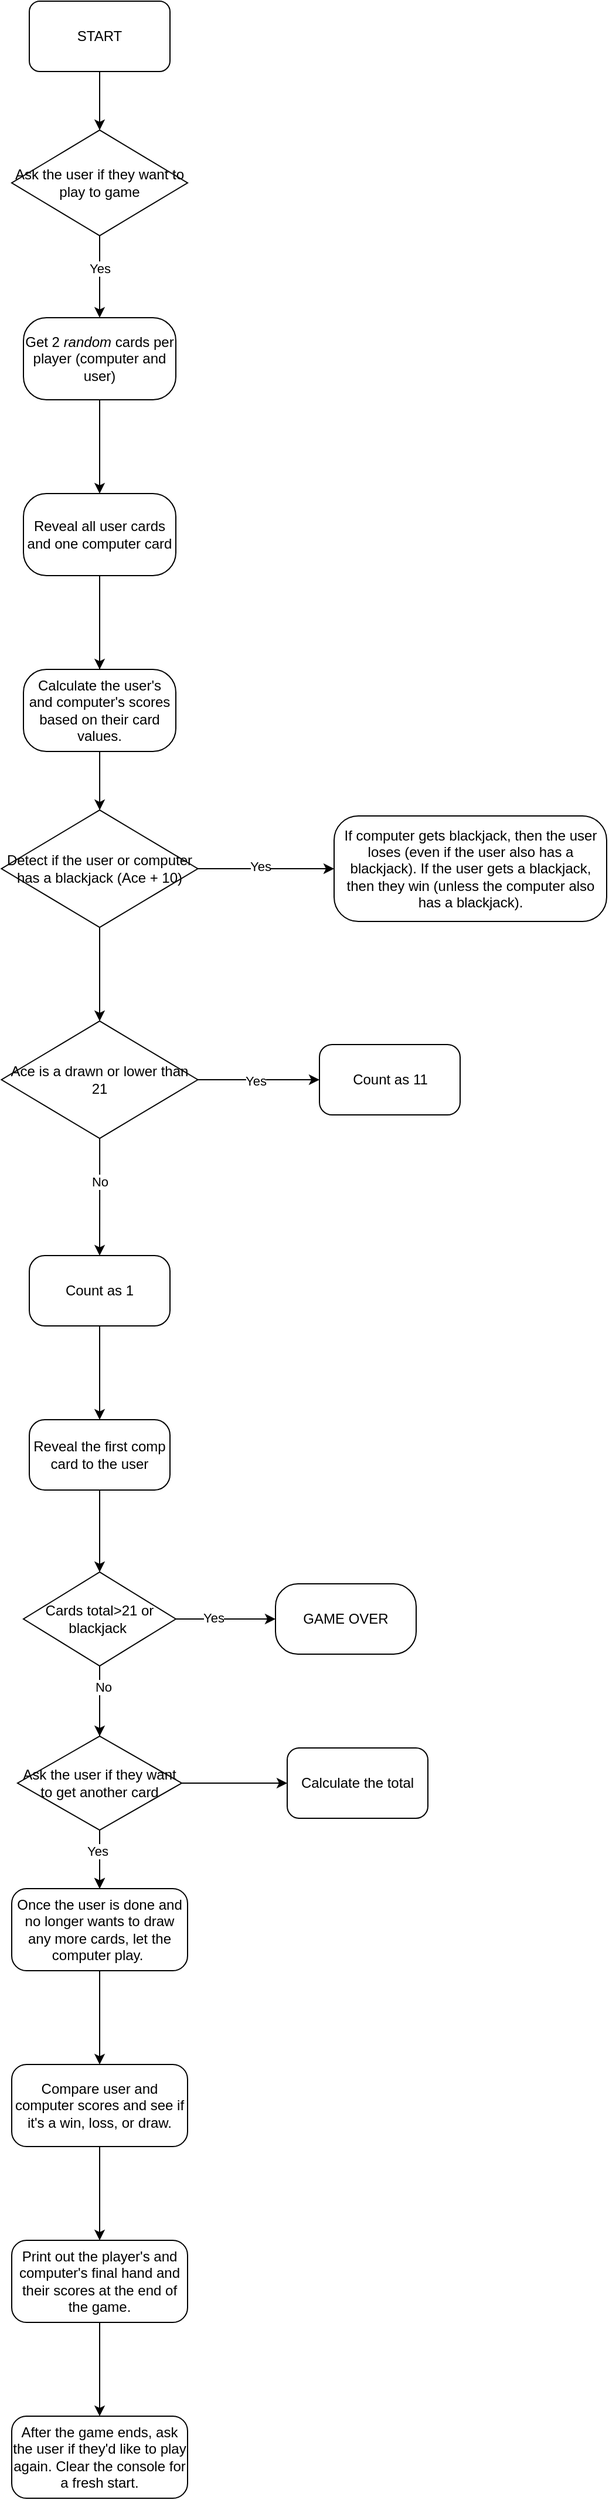 <mxfile version="27.1.1">
  <diagram name="Page-1" id="nZZlZ4wX85lgE4mtfiP-">
    <mxGraphModel dx="946" dy="680" grid="1" gridSize="10" guides="1" tooltips="1" connect="1" arrows="1" fold="1" page="1" pageScale="1" pageWidth="827" pageHeight="1169" math="0" shadow="0">
      <root>
        <mxCell id="0" />
        <mxCell id="1" parent="0" />
        <mxCell id="3UIAw0wJv7h4F_L2P-lR-3" value="" style="edgeStyle=orthogonalEdgeStyle;rounded=0;orthogonalLoop=1;jettySize=auto;html=1;" edge="1" parent="1" source="3UIAw0wJv7h4F_L2P-lR-1" target="3UIAw0wJv7h4F_L2P-lR-2">
          <mxGeometry relative="1" as="geometry" />
        </mxCell>
        <mxCell id="3UIAw0wJv7h4F_L2P-lR-1" value="START" style="rounded=1;whiteSpace=wrap;html=1;" vertex="1" parent="1">
          <mxGeometry x="210" y="60" width="120" height="60" as="geometry" />
        </mxCell>
        <mxCell id="3UIAw0wJv7h4F_L2P-lR-6" value="" style="edgeStyle=orthogonalEdgeStyle;rounded=0;orthogonalLoop=1;jettySize=auto;html=1;" edge="1" parent="1" source="3UIAw0wJv7h4F_L2P-lR-2" target="3UIAw0wJv7h4F_L2P-lR-5">
          <mxGeometry relative="1" as="geometry" />
        </mxCell>
        <mxCell id="3UIAw0wJv7h4F_L2P-lR-7" value="Yes" style="edgeLabel;html=1;align=center;verticalAlign=middle;resizable=0;points=[];" vertex="1" connectable="0" parent="3UIAw0wJv7h4F_L2P-lR-6">
          <mxGeometry x="-0.2" relative="1" as="geometry">
            <mxPoint as="offset" />
          </mxGeometry>
        </mxCell>
        <mxCell id="3UIAw0wJv7h4F_L2P-lR-2" value="Ask the user if they want to play to game" style="rounded=1;whiteSpace=wrap;html=1;arcSize=0;shape=rhombus;perimeter=rhombusPerimeter;" vertex="1" parent="1">
          <mxGeometry x="195" y="170" width="150" height="90" as="geometry" />
        </mxCell>
        <mxCell id="3UIAw0wJv7h4F_L2P-lR-9" value="" style="edgeStyle=orthogonalEdgeStyle;rounded=0;orthogonalLoop=1;jettySize=auto;html=1;" edge="1" parent="1" source="3UIAw0wJv7h4F_L2P-lR-5" target="3UIAw0wJv7h4F_L2P-lR-8">
          <mxGeometry relative="1" as="geometry" />
        </mxCell>
        <mxCell id="3UIAw0wJv7h4F_L2P-lR-5" value="Get 2 &lt;i&gt;random&lt;/i&gt; cards per player (computer and user)" style="whiteSpace=wrap;html=1;rounded=1;arcSize=28;" vertex="1" parent="1">
          <mxGeometry x="205" y="330" width="130" height="70" as="geometry" />
        </mxCell>
        <mxCell id="3UIAw0wJv7h4F_L2P-lR-11" value="" style="edgeStyle=orthogonalEdgeStyle;rounded=0;orthogonalLoop=1;jettySize=auto;html=1;" edge="1" parent="1" source="3UIAw0wJv7h4F_L2P-lR-8" target="3UIAw0wJv7h4F_L2P-lR-10">
          <mxGeometry relative="1" as="geometry" />
        </mxCell>
        <mxCell id="3UIAw0wJv7h4F_L2P-lR-16" value="" style="edgeStyle=orthogonalEdgeStyle;rounded=0;orthogonalLoop=1;jettySize=auto;html=1;" edge="1" parent="1" source="3UIAw0wJv7h4F_L2P-lR-8" target="3UIAw0wJv7h4F_L2P-lR-15">
          <mxGeometry relative="1" as="geometry" />
        </mxCell>
        <mxCell id="3UIAw0wJv7h4F_L2P-lR-8" value="Reveal all user cards and one computer card" style="whiteSpace=wrap;html=1;rounded=1;arcSize=28;" vertex="1" parent="1">
          <mxGeometry x="205" y="480" width="130" height="70" as="geometry" />
        </mxCell>
        <mxCell id="3UIAw0wJv7h4F_L2P-lR-13" value="" style="edgeStyle=orthogonalEdgeStyle;rounded=0;orthogonalLoop=1;jettySize=auto;html=1;" edge="1" parent="1" source="3UIAw0wJv7h4F_L2P-lR-10" target="3UIAw0wJv7h4F_L2P-lR-12">
          <mxGeometry relative="1" as="geometry" />
        </mxCell>
        <mxCell id="3UIAw0wJv7h4F_L2P-lR-14" value="Yes" style="edgeLabel;html=1;align=center;verticalAlign=middle;resizable=0;points=[];" vertex="1" connectable="0" parent="3UIAw0wJv7h4F_L2P-lR-13">
          <mxGeometry x="-0.089" y="2" relative="1" as="geometry">
            <mxPoint as="offset" />
          </mxGeometry>
        </mxCell>
        <mxCell id="3UIAw0wJv7h4F_L2P-lR-18" value="" style="edgeStyle=orthogonalEdgeStyle;rounded=0;orthogonalLoop=1;jettySize=auto;html=1;" edge="1" parent="1" source="3UIAw0wJv7h4F_L2P-lR-10" target="3UIAw0wJv7h4F_L2P-lR-17">
          <mxGeometry relative="1" as="geometry" />
        </mxCell>
        <mxCell id="3UIAw0wJv7h4F_L2P-lR-10" value="Detect if the user or computer has a blackjack (Ace + 10)" style="whiteSpace=wrap;html=1;rounded=1;arcSize=0;shape=rhombus;perimeter=rhombusPerimeter;" vertex="1" parent="1">
          <mxGeometry x="186.25" y="750" width="167.5" height="100" as="geometry" />
        </mxCell>
        <mxCell id="3UIAw0wJv7h4F_L2P-lR-12" value="If computer gets blackjack, then the user loses (even if the user also has a blackjack). If the user gets a blackjack, then they win (unless the computer also has a blackjack)." style="whiteSpace=wrap;html=1;rounded=1;arcSize=23;" vertex="1" parent="1">
          <mxGeometry x="470" y="755" width="232.5" height="90" as="geometry" />
        </mxCell>
        <mxCell id="3UIAw0wJv7h4F_L2P-lR-15" value="Calculate the user&#39;s and computer&#39;s scores based on their card values." style="whiteSpace=wrap;html=1;rounded=1;arcSize=28;" vertex="1" parent="1">
          <mxGeometry x="205" y="630" width="130" height="70" as="geometry" />
        </mxCell>
        <mxCell id="3UIAw0wJv7h4F_L2P-lR-20" value="" style="edgeStyle=orthogonalEdgeStyle;rounded=0;orthogonalLoop=1;jettySize=auto;html=1;" edge="1" parent="1" source="3UIAw0wJv7h4F_L2P-lR-17" target="3UIAw0wJv7h4F_L2P-lR-19">
          <mxGeometry relative="1" as="geometry" />
        </mxCell>
        <mxCell id="3UIAw0wJv7h4F_L2P-lR-21" value="Yes" style="edgeLabel;html=1;align=center;verticalAlign=middle;resizable=0;points=[];" vertex="1" connectable="0" parent="3UIAw0wJv7h4F_L2P-lR-20">
          <mxGeometry x="-0.051" y="-1" relative="1" as="geometry">
            <mxPoint as="offset" />
          </mxGeometry>
        </mxCell>
        <mxCell id="3UIAw0wJv7h4F_L2P-lR-23" value="" style="edgeStyle=orthogonalEdgeStyle;rounded=0;orthogonalLoop=1;jettySize=auto;html=1;" edge="1" parent="1" source="3UIAw0wJv7h4F_L2P-lR-17" target="3UIAw0wJv7h4F_L2P-lR-22">
          <mxGeometry relative="1" as="geometry" />
        </mxCell>
        <mxCell id="3UIAw0wJv7h4F_L2P-lR-24" value="No" style="edgeLabel;html=1;align=center;verticalAlign=middle;resizable=0;points=[];" vertex="1" connectable="0" parent="3UIAw0wJv7h4F_L2P-lR-23">
          <mxGeometry x="-0.26" relative="1" as="geometry">
            <mxPoint as="offset" />
          </mxGeometry>
        </mxCell>
        <mxCell id="3UIAw0wJv7h4F_L2P-lR-17" value="Ace is a drawn or lower than 21" style="whiteSpace=wrap;html=1;rounded=1;arcSize=0;shape=rhombus;perimeter=rhombusPerimeter;" vertex="1" parent="1">
          <mxGeometry x="186.25" y="930" width="167.5" height="100" as="geometry" />
        </mxCell>
        <mxCell id="3UIAw0wJv7h4F_L2P-lR-19" value="Count as 11" style="whiteSpace=wrap;html=1;rounded=1;arcSize=18;" vertex="1" parent="1">
          <mxGeometry x="457.5" y="950" width="120" height="60" as="geometry" />
        </mxCell>
        <mxCell id="3UIAw0wJv7h4F_L2P-lR-26" value="" style="edgeStyle=orthogonalEdgeStyle;rounded=0;orthogonalLoop=1;jettySize=auto;html=1;" edge="1" parent="1" source="3UIAw0wJv7h4F_L2P-lR-22" target="3UIAw0wJv7h4F_L2P-lR-25">
          <mxGeometry relative="1" as="geometry" />
        </mxCell>
        <mxCell id="3UIAw0wJv7h4F_L2P-lR-22" value="Count as 1" style="whiteSpace=wrap;html=1;rounded=1;arcSize=22;" vertex="1" parent="1">
          <mxGeometry x="210" y="1130" width="120" height="60" as="geometry" />
        </mxCell>
        <mxCell id="3UIAw0wJv7h4F_L2P-lR-28" value="" style="edgeStyle=orthogonalEdgeStyle;rounded=0;orthogonalLoop=1;jettySize=auto;html=1;" edge="1" parent="1" source="3UIAw0wJv7h4F_L2P-lR-25" target="3UIAw0wJv7h4F_L2P-lR-27">
          <mxGeometry relative="1" as="geometry" />
        </mxCell>
        <mxCell id="3UIAw0wJv7h4F_L2P-lR-25" value="Reveal the first comp card to the user" style="whiteSpace=wrap;html=1;rounded=1;arcSize=22;" vertex="1" parent="1">
          <mxGeometry x="210" y="1270" width="120" height="60" as="geometry" />
        </mxCell>
        <mxCell id="3UIAw0wJv7h4F_L2P-lR-30" value="" style="edgeStyle=orthogonalEdgeStyle;rounded=0;orthogonalLoop=1;jettySize=auto;html=1;" edge="1" parent="1" source="3UIAw0wJv7h4F_L2P-lR-27" target="3UIAw0wJv7h4F_L2P-lR-29">
          <mxGeometry relative="1" as="geometry" />
        </mxCell>
        <mxCell id="3UIAw0wJv7h4F_L2P-lR-33" value="Yes" style="edgeLabel;html=1;align=center;verticalAlign=middle;resizable=0;points=[];" vertex="1" connectable="0" parent="3UIAw0wJv7h4F_L2P-lR-30">
          <mxGeometry x="-0.247" y="1" relative="1" as="geometry">
            <mxPoint as="offset" />
          </mxGeometry>
        </mxCell>
        <mxCell id="3UIAw0wJv7h4F_L2P-lR-32" value="" style="edgeStyle=orthogonalEdgeStyle;rounded=0;orthogonalLoop=1;jettySize=auto;html=1;" edge="1" parent="1" source="3UIAw0wJv7h4F_L2P-lR-27" target="3UIAw0wJv7h4F_L2P-lR-31">
          <mxGeometry relative="1" as="geometry" />
        </mxCell>
        <mxCell id="3UIAw0wJv7h4F_L2P-lR-34" value="No" style="edgeLabel;html=1;align=center;verticalAlign=middle;resizable=0;points=[];" vertex="1" connectable="0" parent="3UIAw0wJv7h4F_L2P-lR-32">
          <mxGeometry x="-0.2" y="-1" relative="1" as="geometry">
            <mxPoint as="offset" />
          </mxGeometry>
        </mxCell>
        <mxCell id="3UIAw0wJv7h4F_L2P-lR-35" value="" style="edgeStyle=orthogonalEdgeStyle;rounded=0;orthogonalLoop=1;jettySize=auto;html=1;" edge="1" parent="1" source="3UIAw0wJv7h4F_L2P-lR-27" target="3UIAw0wJv7h4F_L2P-lR-31">
          <mxGeometry relative="1" as="geometry" />
        </mxCell>
        <mxCell id="3UIAw0wJv7h4F_L2P-lR-39" value="No" style="edgeLabel;html=1;align=center;verticalAlign=middle;resizable=0;points=[];" vertex="1" connectable="0" parent="3UIAw0wJv7h4F_L2P-lR-35">
          <mxGeometry x="-0.811" y="3" relative="1" as="geometry">
            <mxPoint as="offset" />
          </mxGeometry>
        </mxCell>
        <mxCell id="3UIAw0wJv7h4F_L2P-lR-40" value="Yes" style="edgeLabel;html=1;align=center;verticalAlign=middle;resizable=0;points=[];" vertex="1" connectable="0" parent="3UIAw0wJv7h4F_L2P-lR-35">
          <mxGeometry x="0.663" y="-2" relative="1" as="geometry">
            <mxPoint as="offset" />
          </mxGeometry>
        </mxCell>
        <mxCell id="3UIAw0wJv7h4F_L2P-lR-27" value="Cards total&amp;gt;21 or blackjack&amp;nbsp;" style="rhombus;whiteSpace=wrap;html=1;rounded=1;arcSize=0;" vertex="1" parent="1">
          <mxGeometry x="205" y="1400" width="130" height="80" as="geometry" />
        </mxCell>
        <mxCell id="3UIAw0wJv7h4F_L2P-lR-29" value="GAME OVER" style="whiteSpace=wrap;html=1;rounded=1;arcSize=32;" vertex="1" parent="1">
          <mxGeometry x="420" y="1410" width="120" height="60" as="geometry" />
        </mxCell>
        <mxCell id="3UIAw0wJv7h4F_L2P-lR-44" value="" style="edgeStyle=orthogonalEdgeStyle;rounded=0;orthogonalLoop=1;jettySize=auto;html=1;" edge="1" parent="1" source="3UIAw0wJv7h4F_L2P-lR-31" target="3UIAw0wJv7h4F_L2P-lR-43">
          <mxGeometry relative="1" as="geometry" />
        </mxCell>
        <mxCell id="3UIAw0wJv7h4F_L2P-lR-31" value="Once the user is done and no longer wants to draw any more cards, let the computer play.&amp;nbsp;" style="whiteSpace=wrap;html=1;rounded=1;arcSize=18;" vertex="1" parent="1">
          <mxGeometry x="195" y="1670" width="150" height="70" as="geometry" />
        </mxCell>
        <mxCell id="3UIAw0wJv7h4F_L2P-lR-38" style="edgeStyle=orthogonalEdgeStyle;rounded=0;orthogonalLoop=1;jettySize=auto;html=1;" edge="1" parent="1" source="3UIAw0wJv7h4F_L2P-lR-36">
          <mxGeometry relative="1" as="geometry">
            <mxPoint x="270" y="1540" as="targetPoint" />
          </mxGeometry>
        </mxCell>
        <mxCell id="3UIAw0wJv7h4F_L2P-lR-42" value="" style="edgeStyle=orthogonalEdgeStyle;rounded=0;orthogonalLoop=1;jettySize=auto;html=1;" edge="1" parent="1" source="3UIAw0wJv7h4F_L2P-lR-36" target="3UIAw0wJv7h4F_L2P-lR-41">
          <mxGeometry relative="1" as="geometry" />
        </mxCell>
        <mxCell id="3UIAw0wJv7h4F_L2P-lR-36" value="Ask the user if they want to get another card" style="rhombus;whiteSpace=wrap;html=1;rounded=1;arcSize=0;" vertex="1" parent="1">
          <mxGeometry x="200" y="1540" width="140" height="80" as="geometry" />
        </mxCell>
        <mxCell id="3UIAw0wJv7h4F_L2P-lR-41" value="Calculate the total" style="whiteSpace=wrap;html=1;rounded=1;arcSize=17;" vertex="1" parent="1">
          <mxGeometry x="430" y="1550" width="120" height="60" as="geometry" />
        </mxCell>
        <mxCell id="3UIAw0wJv7h4F_L2P-lR-46" value="" style="edgeStyle=orthogonalEdgeStyle;rounded=0;orthogonalLoop=1;jettySize=auto;html=1;" edge="1" parent="1" source="3UIAw0wJv7h4F_L2P-lR-43" target="3UIAw0wJv7h4F_L2P-lR-45">
          <mxGeometry relative="1" as="geometry" />
        </mxCell>
        <mxCell id="3UIAw0wJv7h4F_L2P-lR-43" value="Compare user and computer scores and see if it&#39;s a win, loss, or draw." style="whiteSpace=wrap;html=1;rounded=1;arcSize=18;" vertex="1" parent="1">
          <mxGeometry x="195" y="1820" width="150" height="70" as="geometry" />
        </mxCell>
        <mxCell id="3UIAw0wJv7h4F_L2P-lR-48" value="" style="edgeStyle=orthogonalEdgeStyle;rounded=0;orthogonalLoop=1;jettySize=auto;html=1;" edge="1" parent="1" source="3UIAw0wJv7h4F_L2P-lR-45" target="3UIAw0wJv7h4F_L2P-lR-47">
          <mxGeometry relative="1" as="geometry" />
        </mxCell>
        <mxCell id="3UIAw0wJv7h4F_L2P-lR-45" value="Print out the player&#39;s and computer&#39;s final hand and their scores at the end of the game." style="whiteSpace=wrap;html=1;rounded=1;arcSize=18;" vertex="1" parent="1">
          <mxGeometry x="195" y="1970" width="150" height="70" as="geometry" />
        </mxCell>
        <mxCell id="3UIAw0wJv7h4F_L2P-lR-47" value="After the game ends, ask the user if they&#39;d like to play again. Clear the console for a fresh start." style="whiteSpace=wrap;html=1;rounded=1;arcSize=18;" vertex="1" parent="1">
          <mxGeometry x="195" y="2120" width="150" height="70" as="geometry" />
        </mxCell>
      </root>
    </mxGraphModel>
  </diagram>
</mxfile>
